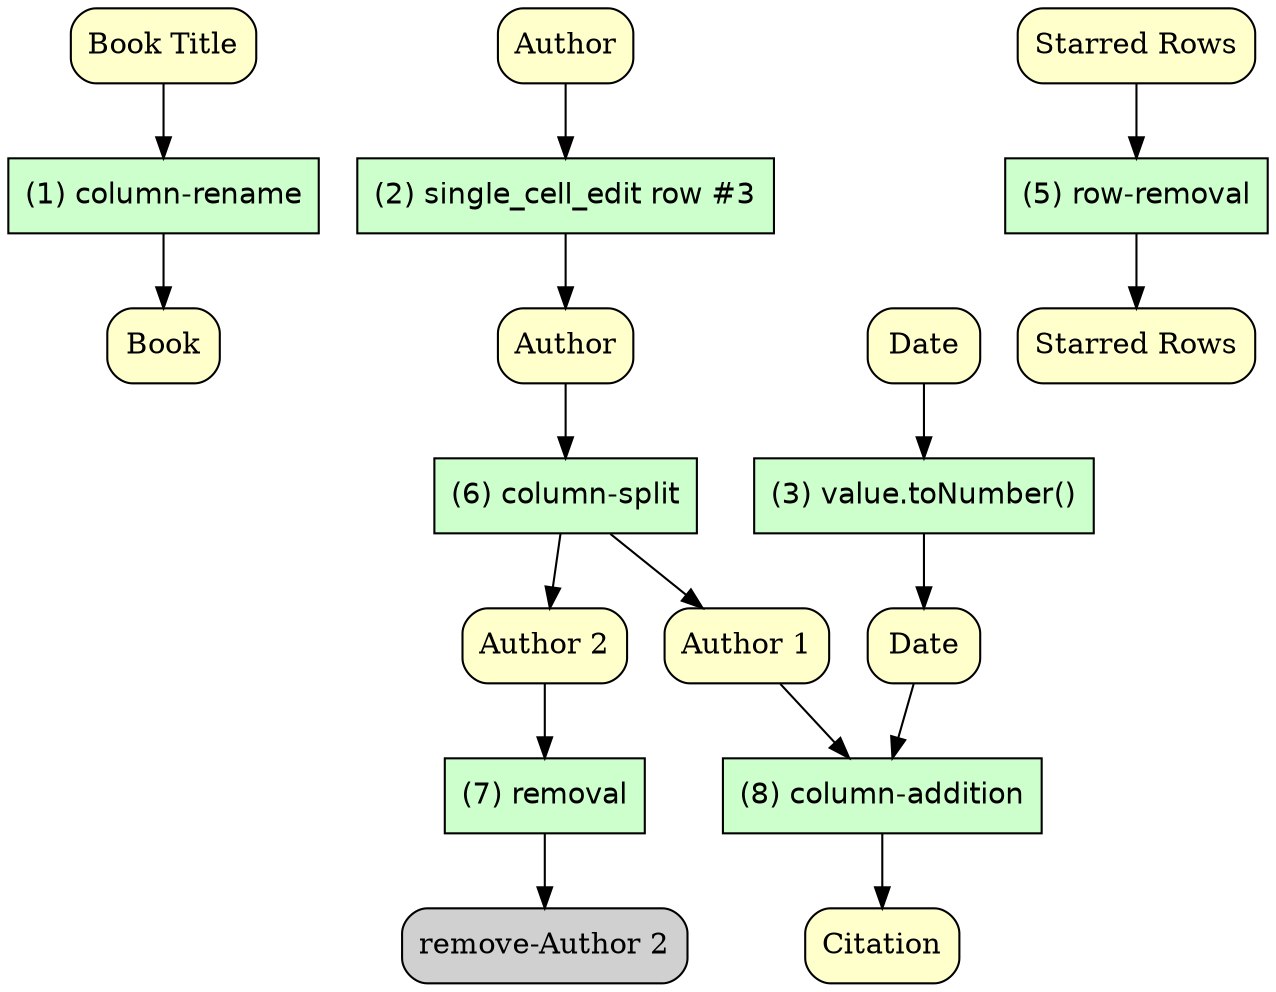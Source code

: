 digraph ORMA {
	node [fillcolor="#FFFFCC" shape=box style="rounded,filled"]
	"Book Title.v0" [label="Book Title"]
	"Book.v0" [label=Book]
	"Author.v0" [label=Author]
	"Author.v1" [label=Author]
	"Date.v0" [label=Date]
	"Date.v1" [label=Date]
	"Starred Rows.v0" [label="Starred Rows"]
	"Starred Rows.v1" [label="Starred Rows"]
	"Author.v1" [label=Author]
	"Author 2.v0" [label="Author 2"]
	"Author 1.v0" [label="Author 1"]
	"Author 2.v0" [label="Author 2"]
	"remove-Author 2.v0" [label="remove-Author 2"]
	"Date.v1" [label=Date]
	"Author 1.v0" [label="Author 1"]
	"Citation.v0" [label=Citation]
	node [fillcolor="#CCFFCC" fontname=Helvetica peripheries=1 shape=box style=filled]
	"(1) column-rename"
	node [fillcolor="#CCFFCC" fontname=Helvetica peripheries=1 shape=box style=filled]
	"(2) single_cell_edit row #3"
	node [fillcolor="#CCFFCC" fontname=Helvetica peripheries=1 shape=box style=filled]
	"(3) value.toNumber()"
	node [fillcolor="#CCFFCC" fontname=Helvetica peripheries=1 shape=box style=filled]
	"(5) row-removal"
	node [fillcolor="#CCFFCC" fontname=Helvetica peripheries=1 shape=box style=filled]
	"(6) column-split"
	node [fillcolor="#CCFFCC" fontname=Helvetica peripheries=1 shape=box style=filled]
	"(7) removal"
	node [fillcolor="#CCFFCC" fontname=Helvetica peripheries=1 shape=box style=filled]
	"(8) column-addition"
	"Book Title.v0" [label="Book Title" fillcolor="#FFFFCC"]
	"Book.v0" [label=Book fillcolor="#FFFFCC"]
	"Author.v0" [label=Author fillcolor="#FFFFCC"]
	"Author.v1" [label=Author fillcolor="#FFFFCC"]
	"Date.v0" [label=Date fillcolor="#FFFFCC"]
	"Date.v1" [label=Date fillcolor="#FFFFCC"]
	"Starred Rows.v0" [label="Starred Rows" fillcolor="#FFFFCC"]
	"Starred Rows.v1" [label="Starred Rows" fillcolor="#FFFFCC"]
	"Author.v1" [label=Author fillcolor="#FFFFCC"]
	"Author 2.v0" [label="Author 2" fillcolor="#FFFFCC"]
	"Author 1.v0" [label="Author 1" fillcolor="#FFFFCC"]
	"Author 2.v0" [label="Author 2" fillcolor="#FFFFCC"]
	"remove-Author 2.v0" [label="remove-Author 2" fillcolor="#D0D0D0"]
	"Date.v1" [label=Date fillcolor="#FFFFCC"]
	"Author 1.v0" [label="Author 1" fillcolor="#FFFFCC"]
	"Citation.v0" [label=Citation fillcolor="#FFFFCC"]
	"Book Title.v0" -> "(1) column-rename"
	"(1) column-rename" -> "Book.v0"
	"Author.v0" -> "(2) single_cell_edit row #3"
	"(2) single_cell_edit row #3" -> "Author.v1"
	"Date.v0" -> "(3) value.toNumber()"
	"(3) value.toNumber()" -> "Date.v1"
	"Starred Rows.v0" -> "(5) row-removal"
	"(5) row-removal" -> "Starred Rows.v1"
	"Author.v1" -> "(6) column-split"
	"(6) column-split" -> "Author 2.v0"
	"(6) column-split" -> "Author 1.v0"
	"Author 2.v0" -> "(7) removal"
	"(7) removal" -> "remove-Author 2.v0"
	"Date.v1" -> "(8) column-addition"
	"Author 1.v0" -> "(8) column-addition"
	"(8) column-addition" -> "Citation.v0"
}
